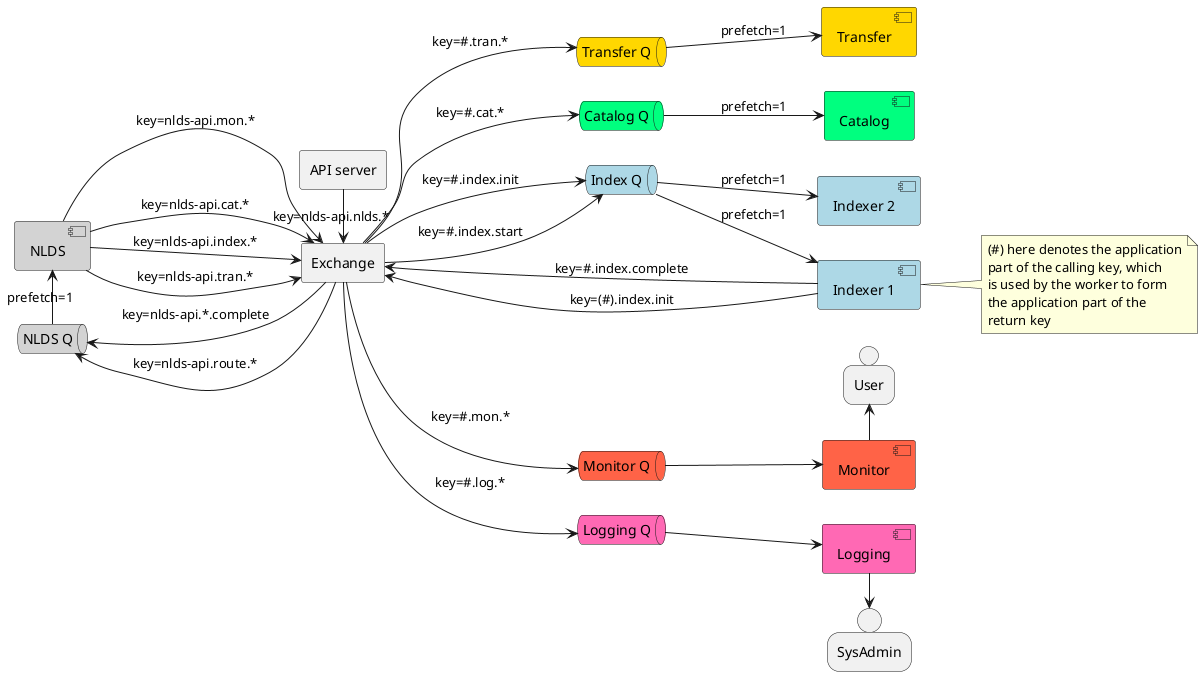 @startuml queue_structure

left to right direction
agent api_server as "API server" 

together {
    queue wq as "NLDS Q" #lightgrey
    component work as "NLDS" #lightgrey
    /'database iddb as "TransactionDB" #lightgrey'/
}

together {
    agent pex as "Exchange"
    ' note top of pex: type=topic
}

pex --> wq : key=nlds-api.*.complete
pex --> wq : key=nlds-api.route.*
wq -> work : prefetch=1
/'work -> iddb : SQL'/

together {
    queue sq as "Index Q" #lightblue
    queue tq as "Transfer Q" #gold
    queue cq as "Catalog Q" #springgreen
}

pex --> sq : key=#.index.init
pex --> sq : key=#.index.start
pex --> tq : key=#.tran.*
pex --> cq : key=#.cat.*

work --> pex : key=nlds-api.index.*
work --> pex : key=nlds-api.tran.*
work --> pex : key=nlds-api.mon.*
work --> pex : key=nlds-api.cat.*

together {
    queue mq as "Monitor Q" #tomato
    queue lq as "Logging Q" #hotpink
}

pex --> mq : key=#.mon.*
pex --> lq : key=#.log.*

together {
    component scan1 as "Indexer 1" #lightblue
    component scan2 as "Indexer 2" #lightblue
}

component tran1 as "Transfer" #gold
component cat1 as "Catalog" #springgreen
together {
    component mon1 as "Monitor" #tomato
    person user as "User"
}

together {
    component log1 as "Logging" #hotpink
    person sysadmin as "SysAdmin"
}

api_server -> pex : key=nlds-api.nlds.*

sq --> scan1 : prefetch=1
sq --> scan2 : prefetch=1
tq --> tran1 : prefetch=1
cq --> cat1 : prefetch=1

mq --> mon1
lq --> log1

mon1 -> user
sysadmin <- log1

scan1 --> pex : key=#.index.complete
scan1 --> pex : key=(#).index.init

note right of scan1
    (#) here denotes the application
    part of the calling key, which 
    is used by the worker to form 
    the application part of the
    return key
end note

@enduml